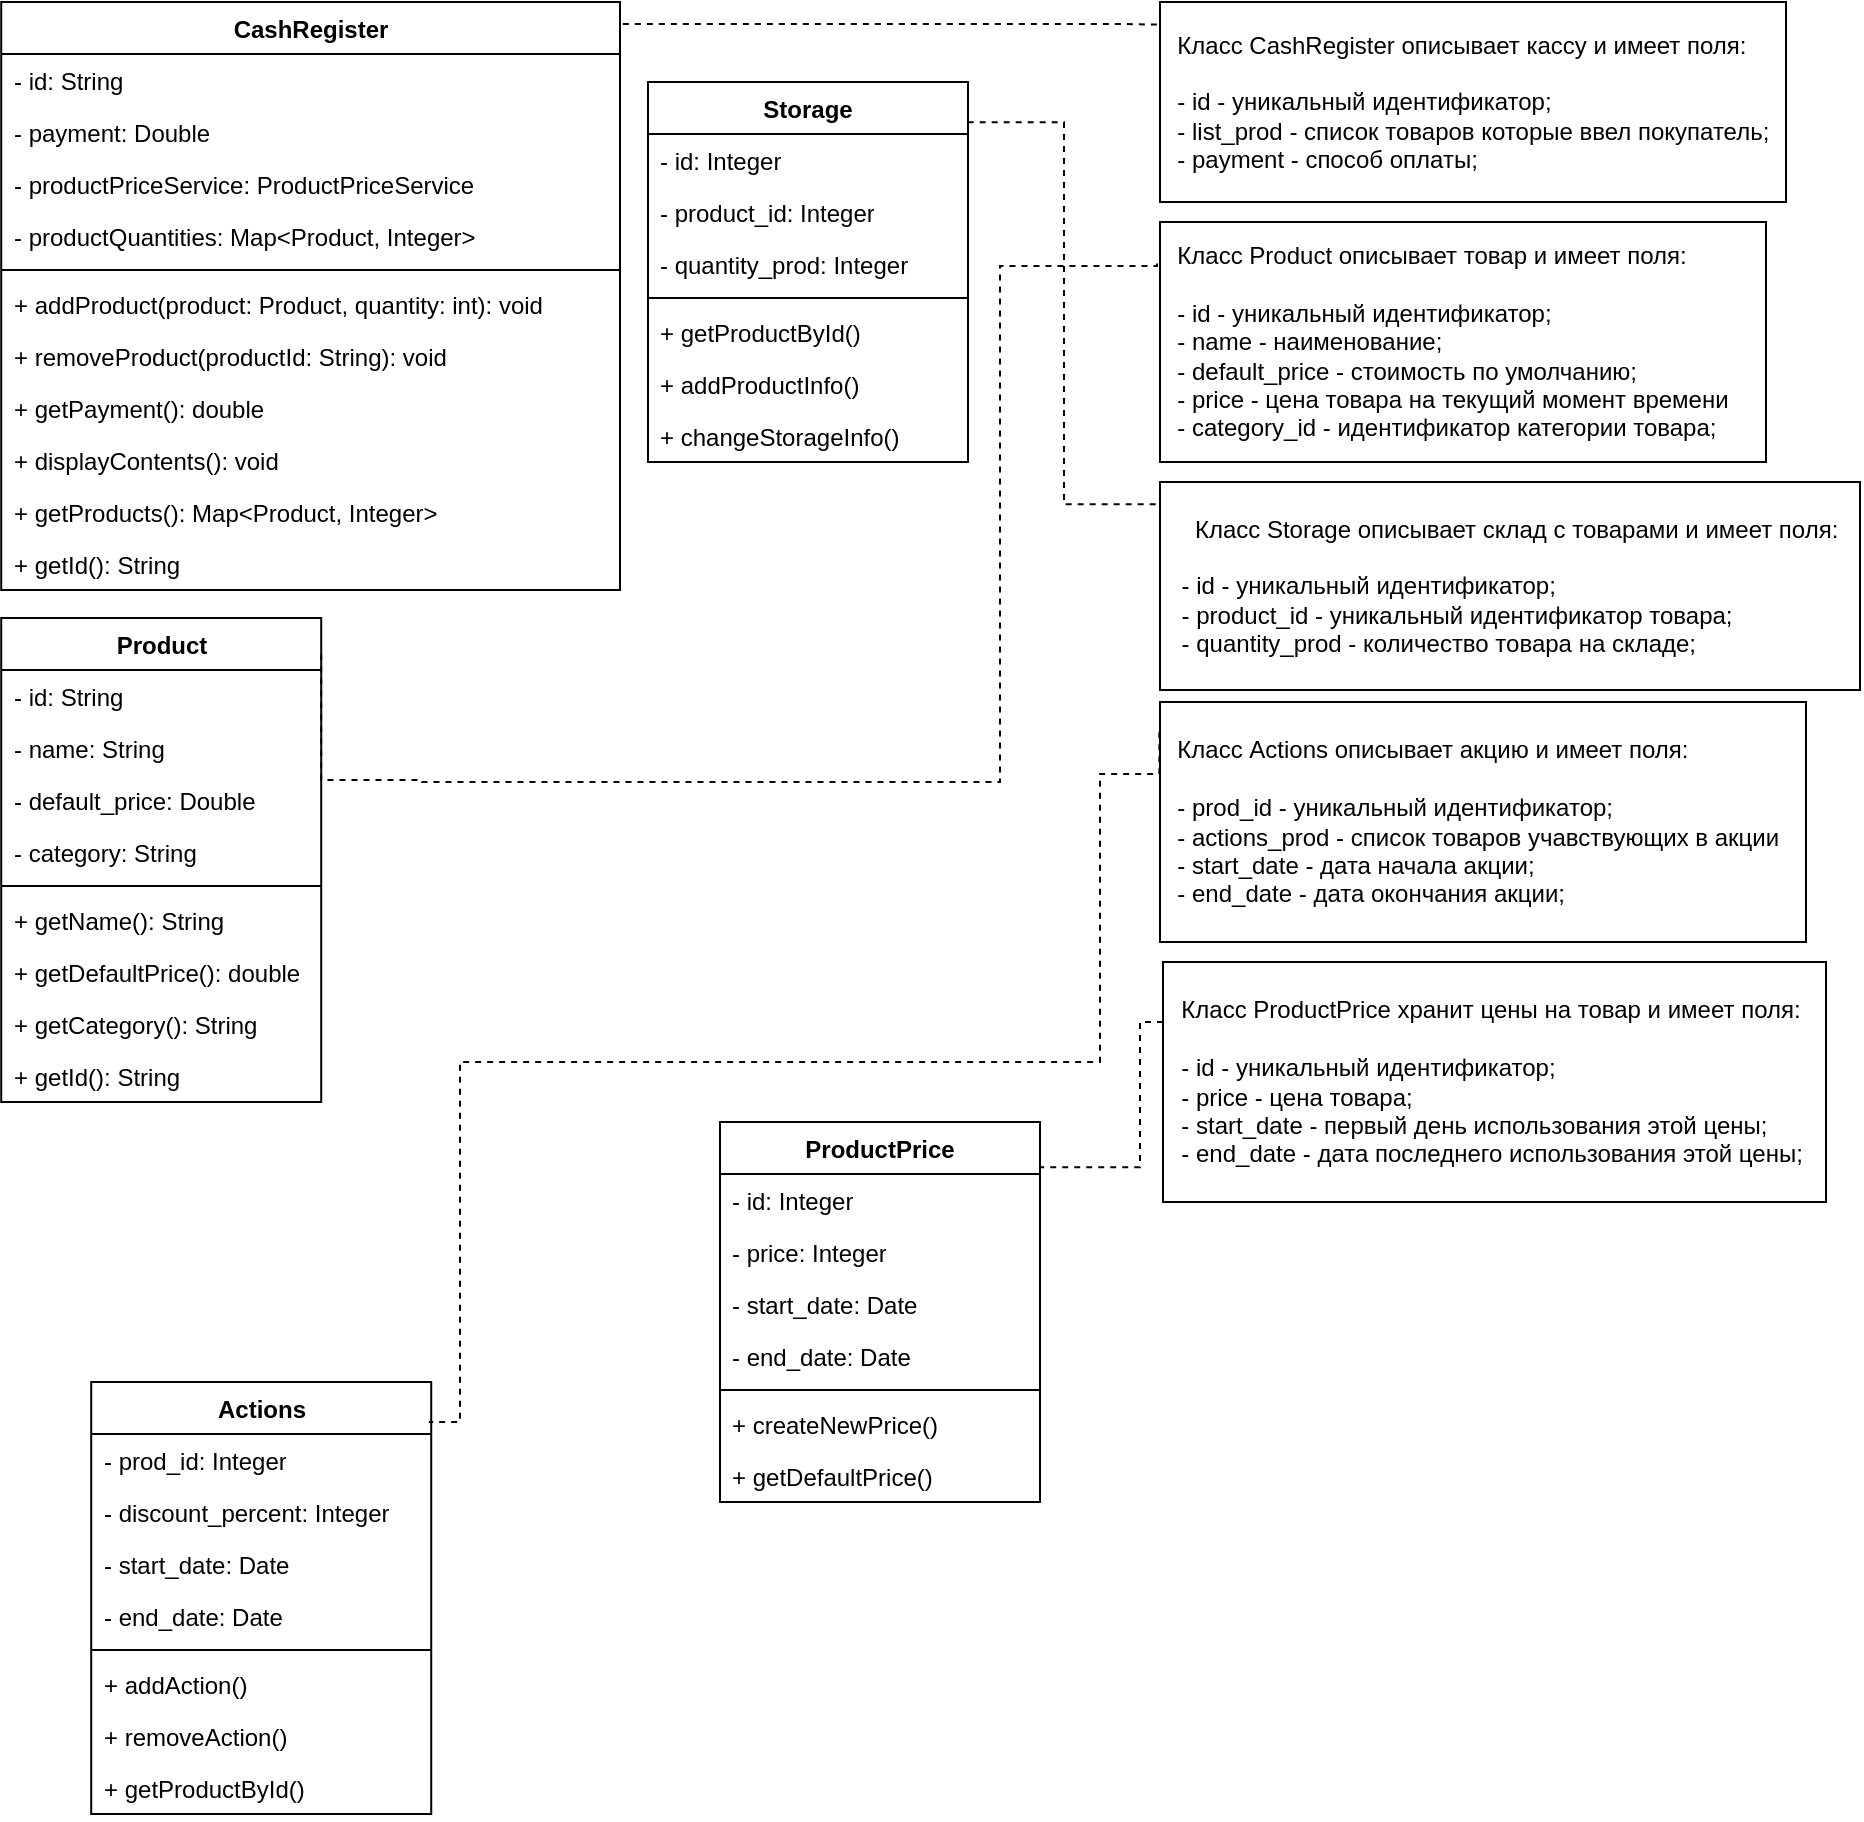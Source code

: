 <mxfile version="24.8.4">
  <diagram name="Страница — 1" id="jcjPnnef1QimTesesR7c">
    <mxGraphModel dx="835" dy="1628" grid="1" gridSize="10" guides="1" tooltips="1" connect="1" arrows="1" fold="1" page="1" pageScale="1" pageWidth="827" pageHeight="1169" math="0" shadow="0">
      <root>
        <mxCell id="0" />
        <mxCell id="1" parent="0" />
        <mxCell id="q1_f-fq9vrWVQxnhj_u6-1" value="Product" style="swimlane;fontStyle=1;align=center;verticalAlign=top;childLayout=stackLayout;horizontal=1;startSize=26;horizontalStack=0;resizeParent=1;resizeParentMax=0;resizeLast=0;collapsible=1;marginBottom=0;whiteSpace=wrap;html=1;" parent="1" vertex="1">
          <mxGeometry x="10.61" y="-852" width="160" height="242" as="geometry" />
        </mxCell>
        <mxCell id="q1_f-fq9vrWVQxnhj_u6-5" value="- id: String" style="text;strokeColor=none;fillColor=none;align=left;verticalAlign=top;spacingLeft=4;spacingRight=4;overflow=hidden;rotatable=0;points=[[0,0.5],[1,0.5]];portConstraint=eastwest;whiteSpace=wrap;html=1;" parent="q1_f-fq9vrWVQxnhj_u6-1" vertex="1">
          <mxGeometry y="26" width="160" height="26" as="geometry" />
        </mxCell>
        <mxCell id="q1_f-fq9vrWVQxnhj_u6-6" value="- name: String" style="text;strokeColor=none;fillColor=none;align=left;verticalAlign=top;spacingLeft=4;spacingRight=4;overflow=hidden;rotatable=0;points=[[0,0.5],[1,0.5]];portConstraint=eastwest;whiteSpace=wrap;html=1;" parent="q1_f-fq9vrWVQxnhj_u6-1" vertex="1">
          <mxGeometry y="52" width="160" height="26" as="geometry" />
        </mxCell>
        <mxCell id="q1_f-fq9vrWVQxnhj_u6-7" value="- default_price: Double" style="text;strokeColor=none;fillColor=none;align=left;verticalAlign=top;spacingLeft=4;spacingRight=4;overflow=hidden;rotatable=0;points=[[0,0.5],[1,0.5]];portConstraint=eastwest;whiteSpace=wrap;html=1;" parent="q1_f-fq9vrWVQxnhj_u6-1" vertex="1">
          <mxGeometry y="78" width="160" height="26" as="geometry" />
        </mxCell>
        <mxCell id="q1_f-fq9vrWVQxnhj_u6-2" value="- category: String" style="text;strokeColor=none;fillColor=none;align=left;verticalAlign=top;spacingLeft=4;spacingRight=4;overflow=hidden;rotatable=0;points=[[0,0.5],[1,0.5]];portConstraint=eastwest;whiteSpace=wrap;html=1;" parent="q1_f-fq9vrWVQxnhj_u6-1" vertex="1">
          <mxGeometry y="104" width="160" height="26" as="geometry" />
        </mxCell>
        <mxCell id="q1_f-fq9vrWVQxnhj_u6-3" value="" style="line;strokeWidth=1;fillColor=none;align=left;verticalAlign=middle;spacingTop=-1;spacingLeft=3;spacingRight=3;rotatable=0;labelPosition=right;points=[];portConstraint=eastwest;strokeColor=inherit;" parent="q1_f-fq9vrWVQxnhj_u6-1" vertex="1">
          <mxGeometry y="130" width="160" height="8" as="geometry" />
        </mxCell>
        <mxCell id="q1_f-fq9vrWVQxnhj_u6-174" value="+ getName(): String" style="text;strokeColor=none;fillColor=none;align=left;verticalAlign=top;spacingLeft=4;spacingRight=4;overflow=hidden;rotatable=0;points=[[0,0.5],[1,0.5]];portConstraint=eastwest;whiteSpace=wrap;html=1;" parent="q1_f-fq9vrWVQxnhj_u6-1" vertex="1">
          <mxGeometry y="138" width="160" height="26" as="geometry" />
        </mxCell>
        <mxCell id="v9kxkG_zyB19dAh2QHiG-1" value="&lt;div&gt;+ getDefaultPrice(): double&lt;/div&gt;" style="text;strokeColor=none;fillColor=none;align=left;verticalAlign=top;spacingLeft=4;spacingRight=4;overflow=hidden;rotatable=0;points=[[0,0.5],[1,0.5]];portConstraint=eastwest;whiteSpace=wrap;html=1;" parent="q1_f-fq9vrWVQxnhj_u6-1" vertex="1">
          <mxGeometry y="164" width="160" height="26" as="geometry" />
        </mxCell>
        <mxCell id="_yGRTIE5_Ba3LRjBUGZT-1" value="&lt;div&gt;+ getCategory(): String&lt;/div&gt;" style="text;strokeColor=none;fillColor=none;align=left;verticalAlign=top;spacingLeft=4;spacingRight=4;overflow=hidden;rotatable=0;points=[[0,0.5],[1,0.5]];portConstraint=eastwest;whiteSpace=wrap;html=1;" parent="q1_f-fq9vrWVQxnhj_u6-1" vertex="1">
          <mxGeometry y="190" width="160" height="26" as="geometry" />
        </mxCell>
        <mxCell id="q1_f-fq9vrWVQxnhj_u6-179" value="+ getId(): String" style="text;strokeColor=none;fillColor=none;align=left;verticalAlign=top;spacingLeft=4;spacingRight=4;overflow=hidden;rotatable=0;points=[[0,0.5],[1,0.5]];portConstraint=eastwest;whiteSpace=wrap;html=1;" parent="q1_f-fq9vrWVQxnhj_u6-1" vertex="1">
          <mxGeometry y="216" width="160" height="26" as="geometry" />
        </mxCell>
        <mxCell id="q1_f-fq9vrWVQxnhj_u6-8" value="&amp;nbsp; Класс Product описывает товар и имеет поля:&amp;nbsp;&lt;div&gt;&lt;br&gt;&lt;div&gt;&amp;nbsp; - id - уникальный идентификатор;&lt;/div&gt;&lt;div&gt;&amp;nbsp; - name - наименование;&lt;/div&gt;&lt;div&gt;&amp;nbsp; - default_price - стоимость по умолчанию;&lt;/div&gt;&lt;div&gt;&amp;nbsp; - price - цена товара на текущий момент времени&lt;/div&gt;&lt;div&gt;&amp;nbsp; - category_id - идентификатор категории товара;&lt;/div&gt;&lt;/div&gt;" style="html=1;dropTarget=0;whiteSpace=wrap;align=left;" parent="1" vertex="1">
          <mxGeometry x="590" y="-1050" width="303" height="120" as="geometry" />
        </mxCell>
        <mxCell id="q1_f-fq9vrWVQxnhj_u6-12" value="Storage" style="swimlane;fontStyle=1;align=center;verticalAlign=top;childLayout=stackLayout;horizontal=1;startSize=26;horizontalStack=0;resizeParent=1;resizeParentMax=0;resizeLast=0;collapsible=1;marginBottom=0;whiteSpace=wrap;html=1;" parent="1" vertex="1">
          <mxGeometry x="334" y="-1120" width="160" height="190" as="geometry" />
        </mxCell>
        <mxCell id="q1_f-fq9vrWVQxnhj_u6-20" value="- id: Integer" style="text;strokeColor=none;fillColor=none;align=left;verticalAlign=top;spacingLeft=4;spacingRight=4;overflow=hidden;rotatable=0;points=[[0,0.5],[1,0.5]];portConstraint=eastwest;whiteSpace=wrap;html=1;" parent="q1_f-fq9vrWVQxnhj_u6-12" vertex="1">
          <mxGeometry y="26" width="160" height="26" as="geometry" />
        </mxCell>
        <mxCell id="q1_f-fq9vrWVQxnhj_u6-21" value="- product_id: Integer" style="text;strokeColor=none;fillColor=none;align=left;verticalAlign=top;spacingLeft=4;spacingRight=4;overflow=hidden;rotatable=0;points=[[0,0.5],[1,0.5]];portConstraint=eastwest;whiteSpace=wrap;html=1;" parent="q1_f-fq9vrWVQxnhj_u6-12" vertex="1">
          <mxGeometry y="52" width="160" height="26" as="geometry" />
        </mxCell>
        <mxCell id="q1_f-fq9vrWVQxnhj_u6-13" value="- quantity_prod: Integer" style="text;strokeColor=none;fillColor=none;align=left;verticalAlign=top;spacingLeft=4;spacingRight=4;overflow=hidden;rotatable=0;points=[[0,0.5],[1,0.5]];portConstraint=eastwest;whiteSpace=wrap;html=1;" parent="q1_f-fq9vrWVQxnhj_u6-12" vertex="1">
          <mxGeometry y="78" width="160" height="26" as="geometry" />
        </mxCell>
        <mxCell id="q1_f-fq9vrWVQxnhj_u6-14" value="" style="line;strokeWidth=1;fillColor=none;align=left;verticalAlign=middle;spacingTop=-1;spacingLeft=3;spacingRight=3;rotatable=0;labelPosition=right;points=[];portConstraint=eastwest;strokeColor=inherit;" parent="q1_f-fq9vrWVQxnhj_u6-12" vertex="1">
          <mxGeometry y="104" width="160" height="8" as="geometry" />
        </mxCell>
        <mxCell id="q1_f-fq9vrWVQxnhj_u6-172" value="+ getProductById()" style="text;strokeColor=none;fillColor=none;align=left;verticalAlign=top;spacingLeft=4;spacingRight=4;overflow=hidden;rotatable=0;points=[[0,0.5],[1,0.5]];portConstraint=eastwest;whiteSpace=wrap;html=1;" parent="q1_f-fq9vrWVQxnhj_u6-12" vertex="1">
          <mxGeometry y="112" width="160" height="26" as="geometry" />
        </mxCell>
        <mxCell id="dMZpPKGfXAp343b0FRJz-2" value="+ addProductInfo&lt;span style=&quot;color: rgba(0, 0, 0, 0); font-family: monospace; font-size: 0px; text-wrap: nowrap;&quot;&gt;%3CmxGraphModel%3E%3Croot%3E%3CmxCell%20id%3D%220%22%2F%3E%3CmxCell%20id%3D%221%22%20parent%3D%220%22%2F%3E%3CmxCell%20id%3D%222%22%20value%3D%22%2B%20addPurchase()%22%20style%3D%22text%3BstrokeColor%3Dnone%3BfillColor%3Dnone%3Balign%3Dleft%3BverticalAlign%3Dtop%3BspacingLeft%3D4%3BspacingRight%3D4%3Boverflow%3Dhidden%3Brotatable%3D0%3Bpoints%3D%5B%5B0%2C0.5%5D%2C%5B1%2C0.5%5D%5D%3BportConstraint%3Deastwest%3BwhiteSpace%3Dwrap%3Bhtml%3D1%3B%22%20vertex%3D%221%22%20parent%3D%221%22%3E%3CmxGeometry%20x%3D%2280%22%20y%3D%22-1018%22%20width%3D%22300%22%20height%3D%2226%22%20as%3D%22geometry%22%2F%3E%3C%2FmxCell%3E%3C%2Froot%3E%3C%2FmxGraphModel%3E&lt;/span&gt;()" style="text;strokeColor=none;fillColor=none;align=left;verticalAlign=top;spacingLeft=4;spacingRight=4;overflow=hidden;rotatable=0;points=[[0,0.5],[1,0.5]];portConstraint=eastwest;whiteSpace=wrap;html=1;" parent="q1_f-fq9vrWVQxnhj_u6-12" vertex="1">
          <mxGeometry y="138" width="160" height="26" as="geometry" />
        </mxCell>
        <mxCell id="q1_f-fq9vrWVQxnhj_u6-185" value="+ changeStorageInfo()" style="text;strokeColor=none;fillColor=none;align=left;verticalAlign=top;spacingLeft=4;spacingRight=4;overflow=hidden;rotatable=0;points=[[0,0.5],[1,0.5]];portConstraint=eastwest;whiteSpace=wrap;html=1;" parent="q1_f-fq9vrWVQxnhj_u6-12" vertex="1">
          <mxGeometry y="164" width="160" height="26" as="geometry" />
        </mxCell>
        <mxCell id="q1_f-fq9vrWVQxnhj_u6-16" value="&lt;div style=&quot;text-align: left;&quot;&gt;&lt;span style=&quot;background-color: initial;&quot;&gt;&amp;nbsp; Класс Storage описывает склад с товарами и имеет поля:&lt;/span&gt;&lt;/div&gt;&lt;div style=&quot;text-align: left;&quot;&gt;&lt;span style=&quot;background-color: initial;&quot;&gt;&lt;br&gt;&lt;/span&gt;&lt;/div&gt;&lt;div style=&quot;text-align: left;&quot;&gt;&lt;span style=&quot;background-color: initial;&quot;&gt;- id - уникальный идентификатор;&lt;/span&gt;&lt;br&gt;&lt;/div&gt;&lt;div style=&quot;text-align: left;&quot;&gt;- product_id - уникальный идентификатор товара;&amp;nbsp;&lt;/div&gt;&lt;div style=&quot;text-align: left;&quot;&gt;&lt;span style=&quot;background-color: initial;&quot;&gt;- quantity_prod - количество товара на складе;&lt;/span&gt;&lt;/div&gt;" style="html=1;dropTarget=0;whiteSpace=wrap;perimeterSpacing=0;" parent="1" vertex="1">
          <mxGeometry x="590" y="-920" width="350" height="104" as="geometry" />
        </mxCell>
        <mxCell id="q1_f-fq9vrWVQxnhj_u6-22" style="edgeStyle=orthogonalEdgeStyle;rounded=0;orthogonalLoop=1;jettySize=auto;html=1;dashed=1;endArrow=none;endFill=0;exitX=-0.005;exitY=0.173;exitDx=0;exitDy=0;exitPerimeter=0;entryX=1;entryY=0.069;entryDx=0;entryDy=0;entryPerimeter=0;" parent="1" source="q1_f-fq9vrWVQxnhj_u6-8" target="q1_f-fq9vrWVQxnhj_u6-1" edge="1">
          <mxGeometry relative="1" as="geometry">
            <mxPoint x="-1" y="-870" as="sourcePoint" />
            <mxPoint x="48.4" y="-871.38" as="targetPoint" />
            <Array as="points">
              <mxPoint x="589" y="-1028" />
              <mxPoint x="510" y="-1028" />
              <mxPoint x="510" y="-770" />
              <mxPoint x="221" y="-770" />
              <mxPoint x="221" y="-771" />
            </Array>
          </mxGeometry>
        </mxCell>
        <mxCell id="q1_f-fq9vrWVQxnhj_u6-23" style="edgeStyle=orthogonalEdgeStyle;rounded=0;orthogonalLoop=1;jettySize=auto;html=1;exitX=0.999;exitY=0.106;exitDx=0;exitDy=0;entryX=-0.002;entryY=0.107;entryDx=0;entryDy=0;entryPerimeter=0;exitPerimeter=0;endArrow=none;endFill=0;dashed=1;" parent="1" source="q1_f-fq9vrWVQxnhj_u6-12" target="q1_f-fq9vrWVQxnhj_u6-16" edge="1">
          <mxGeometry relative="1" as="geometry">
            <mxPoint x="560" y="-892.8" as="sourcePoint" />
          </mxGeometry>
        </mxCell>
        <mxCell id="q1_f-fq9vrWVQxnhj_u6-40" value="Actions" style="swimlane;fontStyle=1;align=center;verticalAlign=top;childLayout=stackLayout;horizontal=1;startSize=26;horizontalStack=0;resizeParent=1;resizeParentMax=0;resizeLast=0;collapsible=1;marginBottom=0;whiteSpace=wrap;html=1;" parent="1" vertex="1">
          <mxGeometry x="55.61" y="-470" width="170" height="216" as="geometry" />
        </mxCell>
        <mxCell id="q1_f-fq9vrWVQxnhj_u6-44" value="- prod_id: Integer" style="text;strokeColor=none;fillColor=none;align=left;verticalAlign=top;spacingLeft=4;spacingRight=4;overflow=hidden;rotatable=0;points=[[0,0.5],[1,0.5]];portConstraint=eastwest;whiteSpace=wrap;html=1;" parent="q1_f-fq9vrWVQxnhj_u6-40" vertex="1">
          <mxGeometry y="26" width="170" height="26" as="geometry" />
        </mxCell>
        <mxCell id="q1_f-fq9vrWVQxnhj_u6-180" value="- discount_percent: Integer" style="text;strokeColor=none;fillColor=none;align=left;verticalAlign=top;spacingLeft=4;spacingRight=4;overflow=hidden;rotatable=0;points=[[0,0.5],[1,0.5]];portConstraint=eastwest;whiteSpace=wrap;html=1;" parent="q1_f-fq9vrWVQxnhj_u6-40" vertex="1">
          <mxGeometry y="52" width="170" height="26" as="geometry" />
        </mxCell>
        <mxCell id="q1_f-fq9vrWVQxnhj_u6-41" value="- start_date: Date" style="text;strokeColor=none;fillColor=none;align=left;verticalAlign=top;spacingLeft=4;spacingRight=4;overflow=hidden;rotatable=0;points=[[0,0.5],[1,0.5]];portConstraint=eastwest;whiteSpace=wrap;html=1;" parent="q1_f-fq9vrWVQxnhj_u6-40" vertex="1">
          <mxGeometry y="78" width="170" height="26" as="geometry" />
        </mxCell>
        <mxCell id="q1_f-fq9vrWVQxnhj_u6-45" value="- end_date: Date" style="text;strokeColor=none;fillColor=none;align=left;verticalAlign=top;spacingLeft=4;spacingRight=4;overflow=hidden;rotatable=0;points=[[0,0.5],[1,0.5]];portConstraint=eastwest;whiteSpace=wrap;html=1;" parent="q1_f-fq9vrWVQxnhj_u6-40" vertex="1">
          <mxGeometry y="104" width="170" height="26" as="geometry" />
        </mxCell>
        <mxCell id="q1_f-fq9vrWVQxnhj_u6-42" value="" style="line;strokeWidth=1;fillColor=none;align=left;verticalAlign=middle;spacingTop=-1;spacingLeft=3;spacingRight=3;rotatable=0;labelPosition=right;points=[];portConstraint=eastwest;strokeColor=inherit;" parent="q1_f-fq9vrWVQxnhj_u6-40" vertex="1">
          <mxGeometry y="130" width="170" height="8" as="geometry" />
        </mxCell>
        <mxCell id="q1_f-fq9vrWVQxnhj_u6-178" value="+ addAction&lt;span style=&quot;color: rgba(0, 0, 0, 0); font-family: monospace; font-size: 0px; text-wrap: nowrap;&quot;&gt;%3CmxGraphModel%3E%3Croot%3E%3CmxCell%20id%3D%220%22%2F%3E%3CmxCell%20id%3D%221%22%20parent%3D%220%22%2F%3E%3CmxCell%20id%3D%222%22%20value%3D%22%2B%20addPurchase()%22%20style%3D%22text%3BstrokeColor%3Dnone%3BfillColor%3Dnone%3Balign%3Dleft%3BverticalAlign%3Dtop%3BspacingLeft%3D4%3BspacingRight%3D4%3Boverflow%3Dhidden%3Brotatable%3D0%3Bpoints%3D%5B%5B0%2C0.5%5D%2C%5B1%2C0.5%5D%5D%3BportConstraint%3Deastwest%3BwhiteSpace%3Dwrap%3Bhtml%3D1%3B%22%20vertex%3D%221%22%20parent%3D%221%22%3E%3CmxGeometry%20x%3D%2280%22%20y%3D%22-1018%22%20width%3D%22300%22%20height%3D%2226%22%20as%3D%22geometry%22%2F%3E%3C%2FmxCell%3E%3C%2Froot%3E%3C%2FmxGraphModel%3E&lt;/span&gt;()" style="text;strokeColor=none;fillColor=none;align=left;verticalAlign=top;spacingLeft=4;spacingRight=4;overflow=hidden;rotatable=0;points=[[0,0.5],[1,0.5]];portConstraint=eastwest;whiteSpace=wrap;html=1;" parent="q1_f-fq9vrWVQxnhj_u6-40" vertex="1">
          <mxGeometry y="138" width="170" height="26" as="geometry" />
        </mxCell>
        <mxCell id="q1_f-fq9vrWVQxnhj_u6-177" value="+ removeAction&lt;span style=&quot;color: rgba(0, 0, 0, 0); font-family: monospace; font-size: 0px; text-wrap: nowrap;&quot;&gt;%3CmxGraphModel%3E%3Croot%3E%3CmxCell%20id%3D%220%22%2F%3E%3CmxCell%20id%3D%221%22%20parent%3D%220%22%2F%3E%3CmxCell%20id%3D%222%22%20value%3D%22%2B%20addPurchase()%22%20style%3D%22text%3BstrokeColor%3Dnone%3BfillColor%3Dnone%3Balign%3Dleft%3BverticalAlign%3Dtop%3BspacingLeft%3D4%3BspacingRight%3D4%3Boverflow%3Dhidden%3Brotatable%3D0%3Bpoints%3D%5B%5B0%2C0.5%5D%2C%5B1%2C0.5%5D%5D%3BportConstraint%3Deastwest%3BwhiteSpace%3Dwrap%3Bhtml%3D1%3B%22%20vertex%3D%221%22%20parent%3D%221%22%3E%3CmxGeometry%20x%3D%2280%22%20y%3D%22-1018%22%20width%3D%22300%22%20height%3D%2226%22%20as%3D%22geometry%22%2F%3E%3C%2FmxCell%3E%3C%2Froot%3E%3C%2FmxGraphModel%3E&lt;/span&gt;()" style="text;strokeColor=none;fillColor=none;align=left;verticalAlign=top;spacingLeft=4;spacingRight=4;overflow=hidden;rotatable=0;points=[[0,0.5],[1,0.5]];portConstraint=eastwest;whiteSpace=wrap;html=1;" parent="q1_f-fq9vrWVQxnhj_u6-40" vertex="1">
          <mxGeometry y="164" width="170" height="26" as="geometry" />
        </mxCell>
        <mxCell id="o7gWu0hmHGkRNbulVBSx-1" value="+ getProductById()" style="text;strokeColor=none;fillColor=none;align=left;verticalAlign=top;spacingLeft=4;spacingRight=4;overflow=hidden;rotatable=0;points=[[0,0.5],[1,0.5]];portConstraint=eastwest;whiteSpace=wrap;html=1;" parent="q1_f-fq9vrWVQxnhj_u6-40" vertex="1">
          <mxGeometry y="190" width="170" height="26" as="geometry" />
        </mxCell>
        <mxCell id="q1_f-fq9vrWVQxnhj_u6-81" value="&amp;nbsp; Класс Actions описывает акцию и имеет поля:&amp;nbsp;&lt;div&gt;&lt;br&gt;&lt;div&gt;&amp;nbsp; - prod_id - уникальный идентификатор;&lt;/div&gt;&lt;div&gt;&amp;nbsp; - actions_prod - список товаров учавствующих в акции&lt;br&gt;&lt;/div&gt;&lt;div&gt;&lt;span style=&quot;background-color: initial;&quot;&gt;&amp;nbsp; - start_date - дата начала акции;&lt;/span&gt;&lt;br&gt;&lt;/div&gt;&lt;/div&gt;&lt;div&gt;&amp;nbsp; - end_date - дата окончания акции;&lt;/div&gt;" style="html=1;dropTarget=0;whiteSpace=wrap;align=left;" parent="1" vertex="1">
          <mxGeometry x="590" y="-810" width="323" height="120" as="geometry" />
        </mxCell>
        <mxCell id="q1_f-fq9vrWVQxnhj_u6-82" style="edgeStyle=orthogonalEdgeStyle;rounded=0;orthogonalLoop=1;jettySize=auto;html=1;entryX=0.993;entryY=0.092;entryDx=0;entryDy=0;entryPerimeter=0;endArrow=none;endFill=0;dashed=1;exitX=-0.001;exitY=0.126;exitDx=0;exitDy=0;exitPerimeter=0;" parent="1" source="q1_f-fq9vrWVQxnhj_u6-81" target="q1_f-fq9vrWVQxnhj_u6-40" edge="1">
          <mxGeometry relative="1" as="geometry">
            <mxPoint x="-40" y="-610" as="sourcePoint" />
            <mxPoint x="-20.0" y="-612.9" as="targetPoint" />
            <Array as="points">
              <mxPoint x="590" y="-774" />
              <mxPoint x="560" y="-774" />
              <mxPoint x="560" y="-630" />
              <mxPoint x="240" y="-630" />
              <mxPoint x="240" y="-450" />
              <mxPoint x="224" y="-450" />
            </Array>
          </mxGeometry>
        </mxCell>
        <mxCell id="q1_f-fq9vrWVQxnhj_u6-107" value="CashRegister" style="swimlane;fontStyle=1;align=center;verticalAlign=top;childLayout=stackLayout;horizontal=1;startSize=26;horizontalStack=0;resizeParent=1;resizeParentMax=0;resizeLast=0;collapsible=1;marginBottom=0;whiteSpace=wrap;html=1;" parent="1" vertex="1">
          <mxGeometry x="10.61" y="-1160" width="309.39" height="294" as="geometry" />
        </mxCell>
        <mxCell id="q1_f-fq9vrWVQxnhj_u6-150" value="- id: String" style="text;strokeColor=none;fillColor=none;align=left;verticalAlign=top;spacingLeft=4;spacingRight=4;overflow=hidden;rotatable=0;points=[[0,0.5],[1,0.5]];portConstraint=eastwest;whiteSpace=wrap;html=1;" parent="q1_f-fq9vrWVQxnhj_u6-107" vertex="1">
          <mxGeometry y="26" width="309.39" height="26" as="geometry" />
        </mxCell>
        <mxCell id="q1_f-fq9vrWVQxnhj_u6-187" value="- payment: Double" style="text;strokeColor=none;fillColor=none;align=left;verticalAlign=top;spacingLeft=4;spacingRight=4;overflow=hidden;rotatable=0;points=[[0,0.5],[1,0.5]];portConstraint=eastwest;whiteSpace=wrap;html=1;" parent="q1_f-fq9vrWVQxnhj_u6-107" vertex="1">
          <mxGeometry y="52" width="309.39" height="26" as="geometry" />
        </mxCell>
        <mxCell id="V4K7QparhtURX0zVIgJR-1" value="-&amp;nbsp;productPriceService: ProductPriceService" style="text;strokeColor=none;fillColor=none;align=left;verticalAlign=top;spacingLeft=4;spacingRight=4;overflow=hidden;rotatable=0;points=[[0,0.5],[1,0.5]];portConstraint=eastwest;whiteSpace=wrap;html=1;" vertex="1" parent="q1_f-fq9vrWVQxnhj_u6-107">
          <mxGeometry y="78" width="309.39" height="26" as="geometry" />
        </mxCell>
        <mxCell id="V4K7QparhtURX0zVIgJR-2" value="&lt;div&gt;- productQuantities: Map&amp;lt;Product, Integer&amp;gt;&lt;/div&gt;&lt;div&gt;&lt;br&gt;&lt;/div&gt;" style="text;strokeColor=none;fillColor=none;align=left;verticalAlign=top;spacingLeft=4;spacingRight=4;overflow=hidden;rotatable=0;points=[[0,0.5],[1,0.5]];portConstraint=eastwest;whiteSpace=wrap;html=1;" vertex="1" parent="q1_f-fq9vrWVQxnhj_u6-107">
          <mxGeometry y="104" width="309.39" height="26" as="geometry" />
        </mxCell>
        <mxCell id="q1_f-fq9vrWVQxnhj_u6-109" value="" style="line;strokeWidth=1;fillColor=none;align=left;verticalAlign=middle;spacingTop=-1;spacingLeft=3;spacingRight=3;rotatable=0;labelPosition=right;points=[];portConstraint=eastwest;strokeColor=inherit;" parent="q1_f-fq9vrWVQxnhj_u6-107" vertex="1">
          <mxGeometry y="130" width="309.39" height="8" as="geometry" />
        </mxCell>
        <mxCell id="q1_f-fq9vrWVQxnhj_u6-168" value="&lt;div&gt;+ addProduct(product: Product, quantity: int): void&lt;/div&gt;" style="text;strokeColor=none;fillColor=none;align=left;verticalAlign=top;spacingLeft=4;spacingRight=4;overflow=hidden;rotatable=0;points=[[0,0.5],[1,0.5]];portConstraint=eastwest;whiteSpace=wrap;html=1;" parent="q1_f-fq9vrWVQxnhj_u6-107" vertex="1">
          <mxGeometry y="138" width="309.39" height="26" as="geometry" />
        </mxCell>
        <mxCell id="q1_f-fq9vrWVQxnhj_u6-169" value="&lt;div&gt;+ removeProduct(productId: String): void&lt;/div&gt;" style="text;strokeColor=none;fillColor=none;align=left;verticalAlign=top;spacingLeft=4;spacingRight=4;overflow=hidden;rotatable=0;points=[[0,0.5],[1,0.5]];portConstraint=eastwest;whiteSpace=wrap;html=1;" parent="q1_f-fq9vrWVQxnhj_u6-107" vertex="1">
          <mxGeometry y="164" width="309.39" height="26" as="geometry" />
        </mxCell>
        <mxCell id="q1_f-fq9vrWVQxnhj_u6-167" value="&lt;div&gt;+ getPayment(): double&lt;/div&gt;" style="text;strokeColor=none;fillColor=none;align=left;verticalAlign=top;spacingLeft=4;spacingRight=4;overflow=hidden;rotatable=0;points=[[0,0.5],[1,0.5]];portConstraint=eastwest;whiteSpace=wrap;html=1;" parent="q1_f-fq9vrWVQxnhj_u6-107" vertex="1">
          <mxGeometry y="190" width="309.39" height="26" as="geometry" />
        </mxCell>
        <mxCell id="V4K7QparhtURX0zVIgJR-4" value="&lt;div&gt;+ displayContents(): void&lt;/div&gt;&lt;div&gt;&lt;br&gt;&lt;/div&gt;" style="text;strokeColor=none;fillColor=none;align=left;verticalAlign=top;spacingLeft=4;spacingRight=4;overflow=hidden;rotatable=0;points=[[0,0.5],[1,0.5]];portConstraint=eastwest;whiteSpace=wrap;html=1;" vertex="1" parent="q1_f-fq9vrWVQxnhj_u6-107">
          <mxGeometry y="216" width="309.39" height="26" as="geometry" />
        </mxCell>
        <mxCell id="V4K7QparhtURX0zVIgJR-5" value="&lt;div&gt;+ getProducts(): Map&amp;lt;Product, Integer&amp;gt;&amp;nbsp;&lt;/div&gt;" style="text;strokeColor=none;fillColor=none;align=left;verticalAlign=top;spacingLeft=4;spacingRight=4;overflow=hidden;rotatable=0;points=[[0,0.5],[1,0.5]];portConstraint=eastwest;whiteSpace=wrap;html=1;" vertex="1" parent="q1_f-fq9vrWVQxnhj_u6-107">
          <mxGeometry y="242" width="309.39" height="26" as="geometry" />
        </mxCell>
        <mxCell id="V4K7QparhtURX0zVIgJR-3" value="&lt;div&gt;+ getId(): String&lt;/div&gt;" style="text;strokeColor=none;fillColor=none;align=left;verticalAlign=top;spacingLeft=4;spacingRight=4;overflow=hidden;rotatable=0;points=[[0,0.5],[1,0.5]];portConstraint=eastwest;whiteSpace=wrap;html=1;" vertex="1" parent="q1_f-fq9vrWVQxnhj_u6-107">
          <mxGeometry y="268" width="309.39" height="26" as="geometry" />
        </mxCell>
        <mxCell id="q1_f-fq9vrWVQxnhj_u6-139" value="ProductPrice" style="swimlane;fontStyle=1;align=center;verticalAlign=top;childLayout=stackLayout;horizontal=1;startSize=26;horizontalStack=0;resizeParent=1;resizeParentMax=0;resizeLast=0;collapsible=1;marginBottom=0;whiteSpace=wrap;html=1;" parent="1" vertex="1">
          <mxGeometry x="370" y="-600" width="160" height="190" as="geometry" />
        </mxCell>
        <mxCell id="e-vRtdajn8Z1QqAnulrv-1" value="- id: Integer" style="text;strokeColor=none;fillColor=none;align=left;verticalAlign=top;spacingLeft=4;spacingRight=4;overflow=hidden;rotatable=0;points=[[0,0.5],[1,0.5]];portConstraint=eastwest;whiteSpace=wrap;html=1;" parent="q1_f-fq9vrWVQxnhj_u6-139" vertex="1">
          <mxGeometry y="26" width="160" height="26" as="geometry" />
        </mxCell>
        <mxCell id="q1_f-fq9vrWVQxnhj_u6-140" value="- price: Integer" style="text;strokeColor=none;fillColor=none;align=left;verticalAlign=top;spacingLeft=4;spacingRight=4;overflow=hidden;rotatable=0;points=[[0,0.5],[1,0.5]];portConstraint=eastwest;whiteSpace=wrap;html=1;" parent="q1_f-fq9vrWVQxnhj_u6-139" vertex="1">
          <mxGeometry y="52" width="160" height="26" as="geometry" />
        </mxCell>
        <mxCell id="q1_f-fq9vrWVQxnhj_u6-176" value="- start_date: Date" style="text;strokeColor=none;fillColor=none;align=left;verticalAlign=top;spacingLeft=4;spacingRight=4;overflow=hidden;rotatable=0;points=[[0,0.5],[1,0.5]];portConstraint=eastwest;whiteSpace=wrap;html=1;" parent="q1_f-fq9vrWVQxnhj_u6-139" vertex="1">
          <mxGeometry y="78" width="160" height="26" as="geometry" />
        </mxCell>
        <mxCell id="q1_f-fq9vrWVQxnhj_u6-153" value="- end_date: Date" style="text;strokeColor=none;fillColor=none;align=left;verticalAlign=top;spacingLeft=4;spacingRight=4;overflow=hidden;rotatable=0;points=[[0,0.5],[1,0.5]];portConstraint=eastwest;whiteSpace=wrap;html=1;" parent="q1_f-fq9vrWVQxnhj_u6-139" vertex="1">
          <mxGeometry y="104" width="160" height="26" as="geometry" />
        </mxCell>
        <mxCell id="q1_f-fq9vrWVQxnhj_u6-141" value="" style="line;strokeWidth=1;fillColor=none;align=left;verticalAlign=middle;spacingTop=-1;spacingLeft=3;spacingRight=3;rotatable=0;labelPosition=right;points=[];portConstraint=eastwest;strokeColor=inherit;" parent="q1_f-fq9vrWVQxnhj_u6-139" vertex="1">
          <mxGeometry y="130" width="160" height="8" as="geometry" />
        </mxCell>
        <mxCell id="q1_f-fq9vrWVQxnhj_u6-183" value="+ createNewPrice()" style="text;strokeColor=none;fillColor=none;align=left;verticalAlign=top;spacingLeft=4;spacingRight=4;overflow=hidden;rotatable=0;points=[[0,0.5],[1,0.5]];portConstraint=eastwest;whiteSpace=wrap;html=1;" parent="q1_f-fq9vrWVQxnhj_u6-139" vertex="1">
          <mxGeometry y="138" width="160" height="26" as="geometry" />
        </mxCell>
        <mxCell id="q1_f-fq9vrWVQxnhj_u6-186" value="+ getDefaultPrice()" style="text;strokeColor=none;fillColor=none;align=left;verticalAlign=top;spacingLeft=4;spacingRight=4;overflow=hidden;rotatable=0;points=[[0,0.5],[1,0.5]];portConstraint=eastwest;whiteSpace=wrap;html=1;" parent="q1_f-fq9vrWVQxnhj_u6-139" vertex="1">
          <mxGeometry y="164" width="160" height="26" as="geometry" />
        </mxCell>
        <mxCell id="q1_f-fq9vrWVQxnhj_u6-149" value="&amp;nbsp; Класс CashRegister описывает кассу и имеет поля:&amp;nbsp;&lt;div&gt;&lt;br&gt;&lt;div&gt;&amp;nbsp; - id - уникальный идентификатор;&lt;/div&gt;&lt;/div&gt;&lt;div&gt;&amp;nbsp; - list_prod - список товаров которые ввел покупатель;&lt;/div&gt;&lt;div&gt;&amp;nbsp; - payment - способ оплаты;&lt;/div&gt;" style="html=1;dropTarget=0;whiteSpace=wrap;align=left;" parent="1" vertex="1">
          <mxGeometry x="590" y="-1160" width="313" height="100" as="geometry" />
        </mxCell>
        <mxCell id="q1_f-fq9vrWVQxnhj_u6-151" style="edgeStyle=orthogonalEdgeStyle;rounded=0;orthogonalLoop=1;jettySize=auto;html=1;entryX=-0.001;entryY=0.113;entryDx=0;entryDy=0;endArrow=none;endFill=0;dashed=1;exitX=1;exitY=0.053;exitDx=0;exitDy=0;exitPerimeter=0;entryPerimeter=0;" parent="1" source="q1_f-fq9vrWVQxnhj_u6-107" target="q1_f-fq9vrWVQxnhj_u6-149" edge="1">
          <mxGeometry relative="1" as="geometry">
            <mxPoint x="382" y="-1290" as="sourcePoint" />
            <Array as="points">
              <mxPoint x="570" y="-1149" />
              <mxPoint x="588" y="-1149" />
            </Array>
          </mxGeometry>
        </mxCell>
        <mxCell id="q1_f-fq9vrWVQxnhj_u6-152" value="&amp;nbsp; Класс ProductPrice хранит цены на товар и имеет поля:&amp;nbsp;&lt;div&gt;&lt;br&gt;&lt;div&gt;&amp;nbsp; - id - уникальный идентификатор;&lt;/div&gt;&lt;div&gt;&amp;nbsp; - price - цена товара;&lt;/div&gt;&lt;/div&gt;&lt;div&gt;&amp;nbsp; - start_date - первый день использования этой цены;&lt;br&gt;&lt;/div&gt;&lt;div&gt;&amp;nbsp; - end_date - дата последнего использования этой цены;&lt;/div&gt;" style="html=1;dropTarget=0;whiteSpace=wrap;align=left;" parent="1" vertex="1">
          <mxGeometry x="591.5" y="-680" width="331.5" height="120" as="geometry" />
        </mxCell>
        <mxCell id="q1_f-fq9vrWVQxnhj_u6-154" style="edgeStyle=orthogonalEdgeStyle;rounded=0;orthogonalLoop=1;jettySize=auto;html=1;exitX=0;exitY=0.25;exitDx=0;exitDy=0;entryX=1.001;entryY=0.119;entryDx=0;entryDy=0;entryPerimeter=0;endArrow=none;endFill=0;dashed=1;" parent="1" source="q1_f-fq9vrWVQxnhj_u6-152" target="q1_f-fq9vrWVQxnhj_u6-139" edge="1">
          <mxGeometry relative="1" as="geometry">
            <mxPoint x="560.16" y="-627.224" as="targetPoint" />
            <Array as="points">
              <mxPoint x="580" y="-650" />
              <mxPoint x="580" y="-577" />
            </Array>
          </mxGeometry>
        </mxCell>
      </root>
    </mxGraphModel>
  </diagram>
</mxfile>
